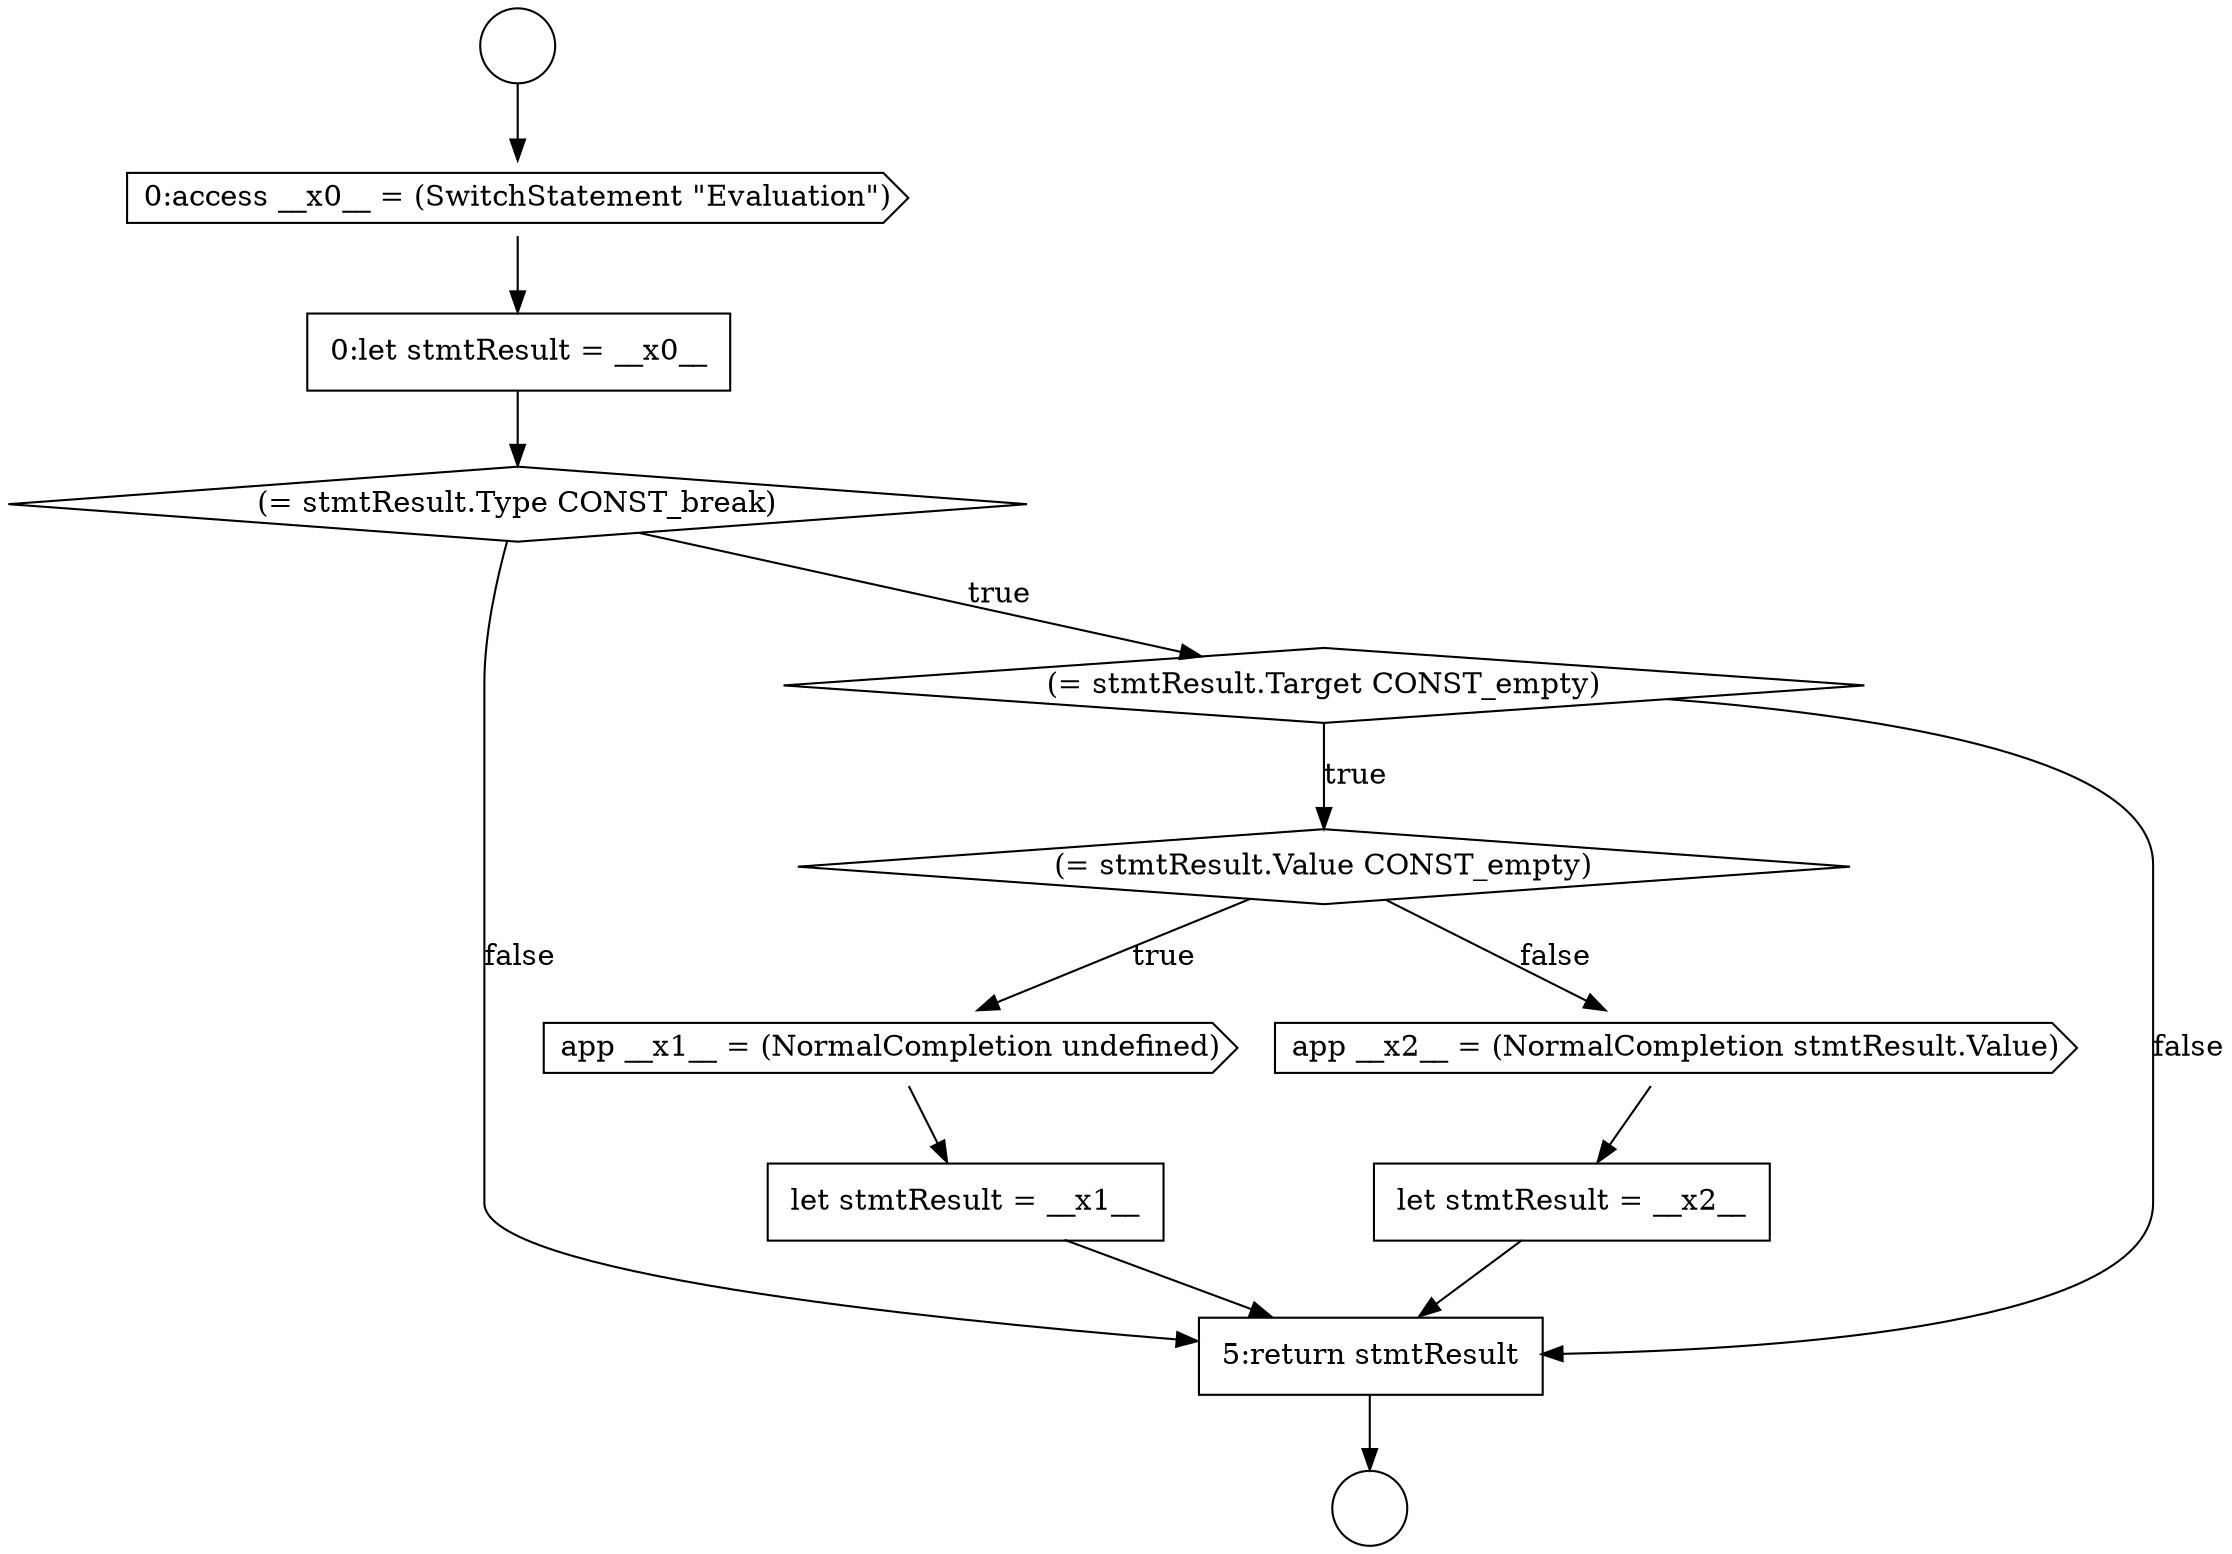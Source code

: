 digraph {
  node5281 [shape=diamond, label=<<font color="black">(= stmtResult.Value CONST_empty)</font>> color="black" fillcolor="white" style=filled]
  node5285 [shape=none, margin=0, label=<<font color="black">
    <table border="0" cellborder="1" cellspacing="0" cellpadding="10">
      <tr><td align="left">let stmtResult = __x2__</td></tr>
    </table>
  </font>> color="black" fillcolor="white" style=filled]
  node5278 [shape=none, margin=0, label=<<font color="black">
    <table border="0" cellborder="1" cellspacing="0" cellpadding="10">
      <tr><td align="left">0:let stmtResult = __x0__</td></tr>
    </table>
  </font>> color="black" fillcolor="white" style=filled]
  node5282 [shape=cds, label=<<font color="black">app __x1__ = (NormalCompletion undefined)</font>> color="black" fillcolor="white" style=filled]
  node5286 [shape=none, margin=0, label=<<font color="black">
    <table border="0" cellborder="1" cellspacing="0" cellpadding="10">
      <tr><td align="left">5:return stmtResult</td></tr>
    </table>
  </font>> color="black" fillcolor="white" style=filled]
  node5283 [shape=none, margin=0, label=<<font color="black">
    <table border="0" cellborder="1" cellspacing="0" cellpadding="10">
      <tr><td align="left">let stmtResult = __x1__</td></tr>
    </table>
  </font>> color="black" fillcolor="white" style=filled]
  node5284 [shape=cds, label=<<font color="black">app __x2__ = (NormalCompletion stmtResult.Value)</font>> color="black" fillcolor="white" style=filled]
  node5279 [shape=diamond, label=<<font color="black">(= stmtResult.Type CONST_break)</font>> color="black" fillcolor="white" style=filled]
  node5276 [shape=circle label=" " color="black" fillcolor="white" style=filled]
  node5277 [shape=cds, label=<<font color="black">0:access __x0__ = (SwitchStatement &quot;Evaluation&quot;)</font>> color="black" fillcolor="white" style=filled]
  node5275 [shape=circle label=" " color="black" fillcolor="white" style=filled]
  node5280 [shape=diamond, label=<<font color="black">(= stmtResult.Target CONST_empty)</font>> color="black" fillcolor="white" style=filled]
  node5283 -> node5286 [ color="black"]
  node5281 -> node5282 [label=<<font color="black">true</font>> color="black"]
  node5281 -> node5284 [label=<<font color="black">false</font>> color="black"]
  node5286 -> node5276 [ color="black"]
  node5280 -> node5281 [label=<<font color="black">true</font>> color="black"]
  node5280 -> node5286 [label=<<font color="black">false</font>> color="black"]
  node5285 -> node5286 [ color="black"]
  node5278 -> node5279 [ color="black"]
  node5279 -> node5280 [label=<<font color="black">true</font>> color="black"]
  node5279 -> node5286 [label=<<font color="black">false</font>> color="black"]
  node5284 -> node5285 [ color="black"]
  node5282 -> node5283 [ color="black"]
  node5277 -> node5278 [ color="black"]
  node5275 -> node5277 [ color="black"]
}
